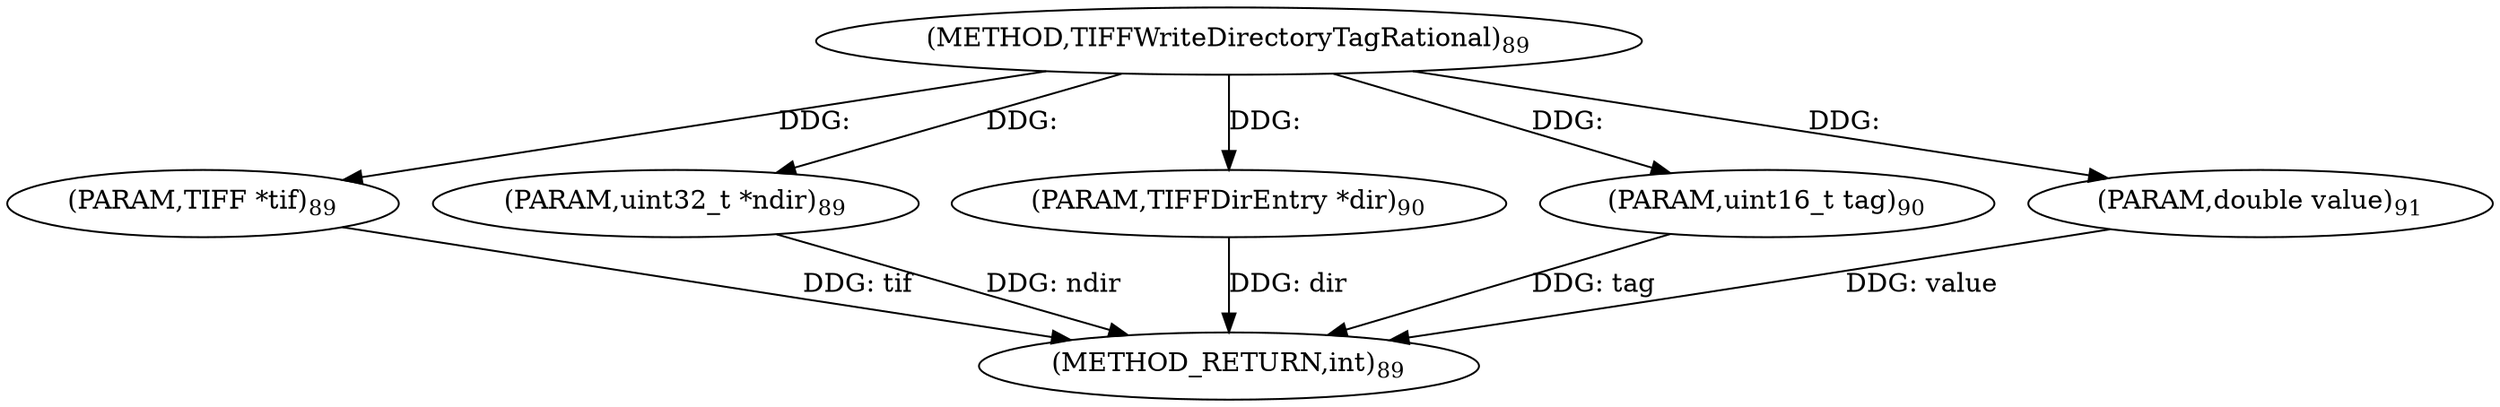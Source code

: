 digraph "TIFFWriteDirectoryTagRational" {  
"64060" [label = <(METHOD,TIFFWriteDirectoryTagRational)<SUB>89</SUB>> ]
"64066" [label = <(METHOD_RETURN,int)<SUB>89</SUB>> ]
"64061" [label = <(PARAM,TIFF *tif)<SUB>89</SUB>> ]
"64062" [label = <(PARAM,uint32_t *ndir)<SUB>89</SUB>> ]
"64063" [label = <(PARAM,TIFFDirEntry *dir)<SUB>90</SUB>> ]
"64064" [label = <(PARAM,uint16_t tag)<SUB>90</SUB>> ]
"64065" [label = <(PARAM,double value)<SUB>91</SUB>> ]
  "64061" -> "64066"  [ label = "DDG: tif"] 
  "64062" -> "64066"  [ label = "DDG: ndir"] 
  "64063" -> "64066"  [ label = "DDG: dir"] 
  "64064" -> "64066"  [ label = "DDG: tag"] 
  "64065" -> "64066"  [ label = "DDG: value"] 
  "64060" -> "64061"  [ label = "DDG: "] 
  "64060" -> "64062"  [ label = "DDG: "] 
  "64060" -> "64063"  [ label = "DDG: "] 
  "64060" -> "64064"  [ label = "DDG: "] 
  "64060" -> "64065"  [ label = "DDG: "] 
}
